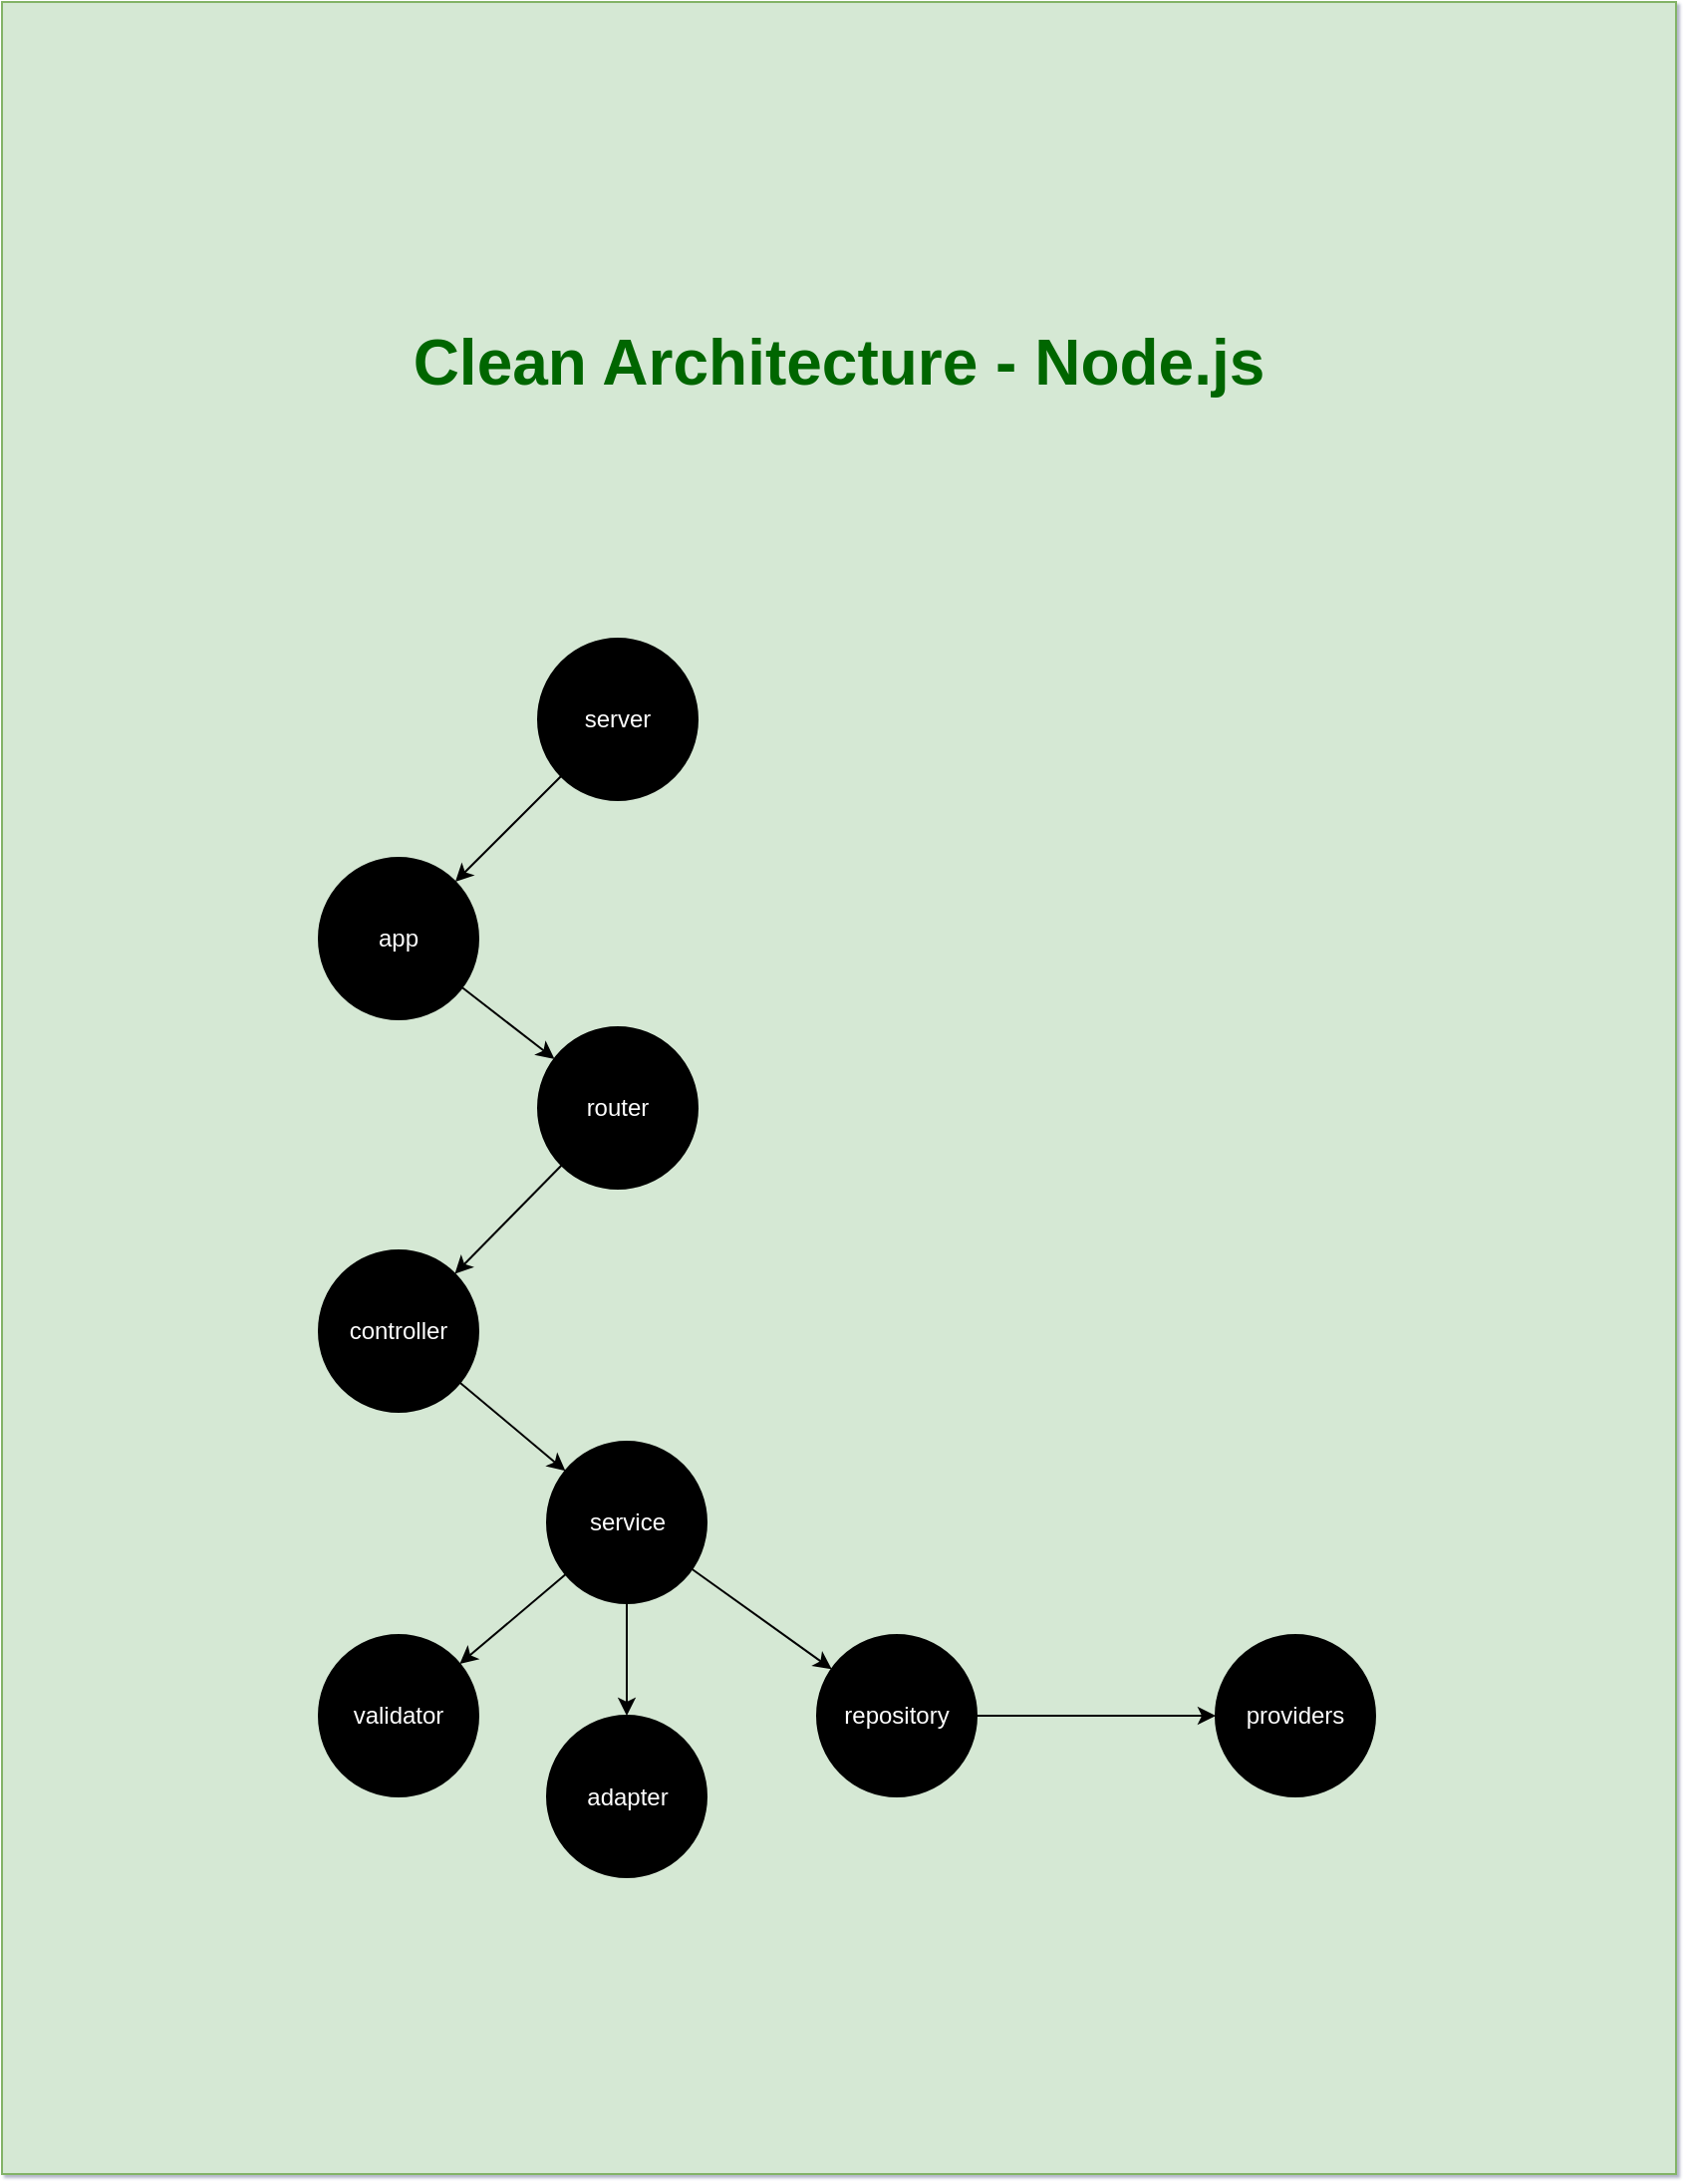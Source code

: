<mxfile version="11.1.4" type="device"><diagram id="9NOa19nKeHXp3vryzbu1" name="Page-1"><mxGraphModel dx="946" dy="651" grid="1" gridSize="10" guides="1" tooltips="1" connect="1" arrows="1" fold="1" page="1" pageScale="1" pageWidth="850" pageHeight="1100" background="#FFFFFF" math="0" shadow="1"><root><mxCell id="0"/><mxCell id="1" parent="0"/><mxCell id="76Sq_1ET0rfBBQ_Ms0kL-8" value="" style="rounded=0;whiteSpace=wrap;html=1;fontSize=20;fillColor=#d5e8d4;strokeColor=#82b366;" parent="1" vertex="1"><mxGeometry x="1" width="840" height="1090" as="geometry"/></mxCell><mxCell id="ZysWmgDuxg21pPULO_9l-31" value="" style="rounded=0;orthogonalLoop=1;jettySize=auto;html=1;" parent="1" source="ZysWmgDuxg21pPULO_9l-2" target="ZysWmgDuxg21pPULO_9l-16" edge="1"><mxGeometry relative="1" as="geometry"><mxPoint x="460.0" y="479.5" as="targetPoint"/></mxGeometry></mxCell><mxCell id="ZysWmgDuxg21pPULO_9l-2" value="repository" style="ellipse;whiteSpace=wrap;html=1;aspect=fixed;fillColor=#000000;fontColor=#FFFFFF;" parent="1" vertex="1"><mxGeometry x="410" y="819.5" width="80" height="81" as="geometry"/></mxCell><mxCell id="ZysWmgDuxg21pPULO_9l-12" style="rounded=0;orthogonalLoop=1;jettySize=auto;html=1;" parent="1" source="ZysWmgDuxg21pPULO_9l-3" target="ZysWmgDuxg21pPULO_9l-2" edge="1"><mxGeometry relative="1" as="geometry"/></mxCell><mxCell id="ZysWmgDuxg21pPULO_9l-13" style="rounded=0;orthogonalLoop=1;jettySize=auto;html=1;" parent="1" source="ZysWmgDuxg21pPULO_9l-3" target="ZysWmgDuxg21pPULO_9l-4" edge="1"><mxGeometry relative="1" as="geometry"/></mxCell><mxCell id="76Sq_1ET0rfBBQ_Ms0kL-5" style="rounded=0;orthogonalLoop=1;jettySize=auto;html=1;" parent="1" source="ZysWmgDuxg21pPULO_9l-3" target="76Sq_1ET0rfBBQ_Ms0kL-4" edge="1"><mxGeometry relative="1" as="geometry"/></mxCell><mxCell id="ZysWmgDuxg21pPULO_9l-3" value="service" style="ellipse;whiteSpace=wrap;html=1;aspect=fixed;fillColor=#000000;fontColor=#FFFFFF;" parent="1" vertex="1"><mxGeometry x="274.5" y="722.5" width="80" height="81" as="geometry"/></mxCell><mxCell id="ZysWmgDuxg21pPULO_9l-4" value="validator" style="ellipse;whiteSpace=wrap;html=1;aspect=fixed;fillColor=#000000;fontColor=#FFFFFF;" parent="1" vertex="1"><mxGeometry x="160" y="819.5" width="80" height="81" as="geometry"/></mxCell><mxCell id="ZysWmgDuxg21pPULO_9l-20" style="rounded=0;orthogonalLoop=1;jettySize=auto;html=1;" parent="1" source="ZysWmgDuxg21pPULO_9l-5" target="ZysWmgDuxg21pPULO_9l-19" edge="1"><mxGeometry relative="1" as="geometry"/></mxCell><mxCell id="ZysWmgDuxg21pPULO_9l-5" value="router" style="ellipse;whiteSpace=wrap;html=1;aspect=fixed;fillColor=#000000;fontColor=#FFFFFF;" parent="1" vertex="1"><mxGeometry x="270" y="514.5" width="80" height="81" as="geometry"/></mxCell><mxCell id="ZysWmgDuxg21pPULO_9l-9" style="rounded=0;orthogonalLoop=1;jettySize=auto;html=1;" parent="1" source="ZysWmgDuxg21pPULO_9l-6" target="ZysWmgDuxg21pPULO_9l-5" edge="1"><mxGeometry relative="1" as="geometry"/></mxCell><mxCell id="ZysWmgDuxg21pPULO_9l-6" value="app" style="ellipse;whiteSpace=wrap;html=1;aspect=fixed;fillColor=#000000;fontColor=#FFFFFF;" parent="1" vertex="1"><mxGeometry x="160" y="429.5" width="80" height="81" as="geometry"/></mxCell><mxCell id="ZysWmgDuxg21pPULO_9l-8" style="rounded=0;orthogonalLoop=1;jettySize=auto;html=1;" parent="1" source="ZysWmgDuxg21pPULO_9l-7" target="ZysWmgDuxg21pPULO_9l-6" edge="1"><mxGeometry relative="1" as="geometry"/></mxCell><mxCell id="ZysWmgDuxg21pPULO_9l-7" value="server" style="ellipse;whiteSpace=wrap;html=1;aspect=fixed;fillColor=#000000;fontColor=#FFFFFF;" parent="1" vertex="1"><mxGeometry x="270" y="319.5" width="80" height="81" as="geometry"/></mxCell><mxCell id="ZysWmgDuxg21pPULO_9l-16" value="providers" style="ellipse;whiteSpace=wrap;html=1;aspect=fixed;fillColor=#000000;fontColor=#FFFFFF;" parent="1" vertex="1"><mxGeometry x="610" y="819.5" width="80" height="81" as="geometry"/></mxCell><mxCell id="ZysWmgDuxg21pPULO_9l-29" style="rounded=0;orthogonalLoop=1;jettySize=auto;html=1;" parent="1" source="ZysWmgDuxg21pPULO_9l-19" target="ZysWmgDuxg21pPULO_9l-3" edge="1"><mxGeometry relative="1" as="geometry"/></mxCell><mxCell id="ZysWmgDuxg21pPULO_9l-19" value="controller" style="ellipse;whiteSpace=wrap;html=1;aspect=fixed;fillColor=#000000;fontColor=#FFFFFF;" parent="1" vertex="1"><mxGeometry x="160" y="626.5" width="80" height="81" as="geometry"/></mxCell><mxCell id="76Sq_1ET0rfBBQ_Ms0kL-4" value="adapter" style="ellipse;whiteSpace=wrap;html=1;aspect=fixed;fillColor=#000000;fontColor=#FFFFFF;" parent="1" vertex="1"><mxGeometry x="274.5" y="860" width="80" height="81" as="geometry"/></mxCell><mxCell id="76Sq_1ET0rfBBQ_Ms0kL-7" value="Clean Architecture - Node.js" style="text;align=center;fontStyle=1;verticalAlign=middle;spacingLeft=3;spacingRight=3;strokeColor=none;rotatable=0;points=[[0,0.5],[1,0.5]];portConstraint=eastwest;fontSize=32;fontColor=#006600;" parent="1" vertex="1"><mxGeometry x="221" y="164" width="400" height="26" as="geometry"/></mxCell></root></mxGraphModel></diagram></mxfile>